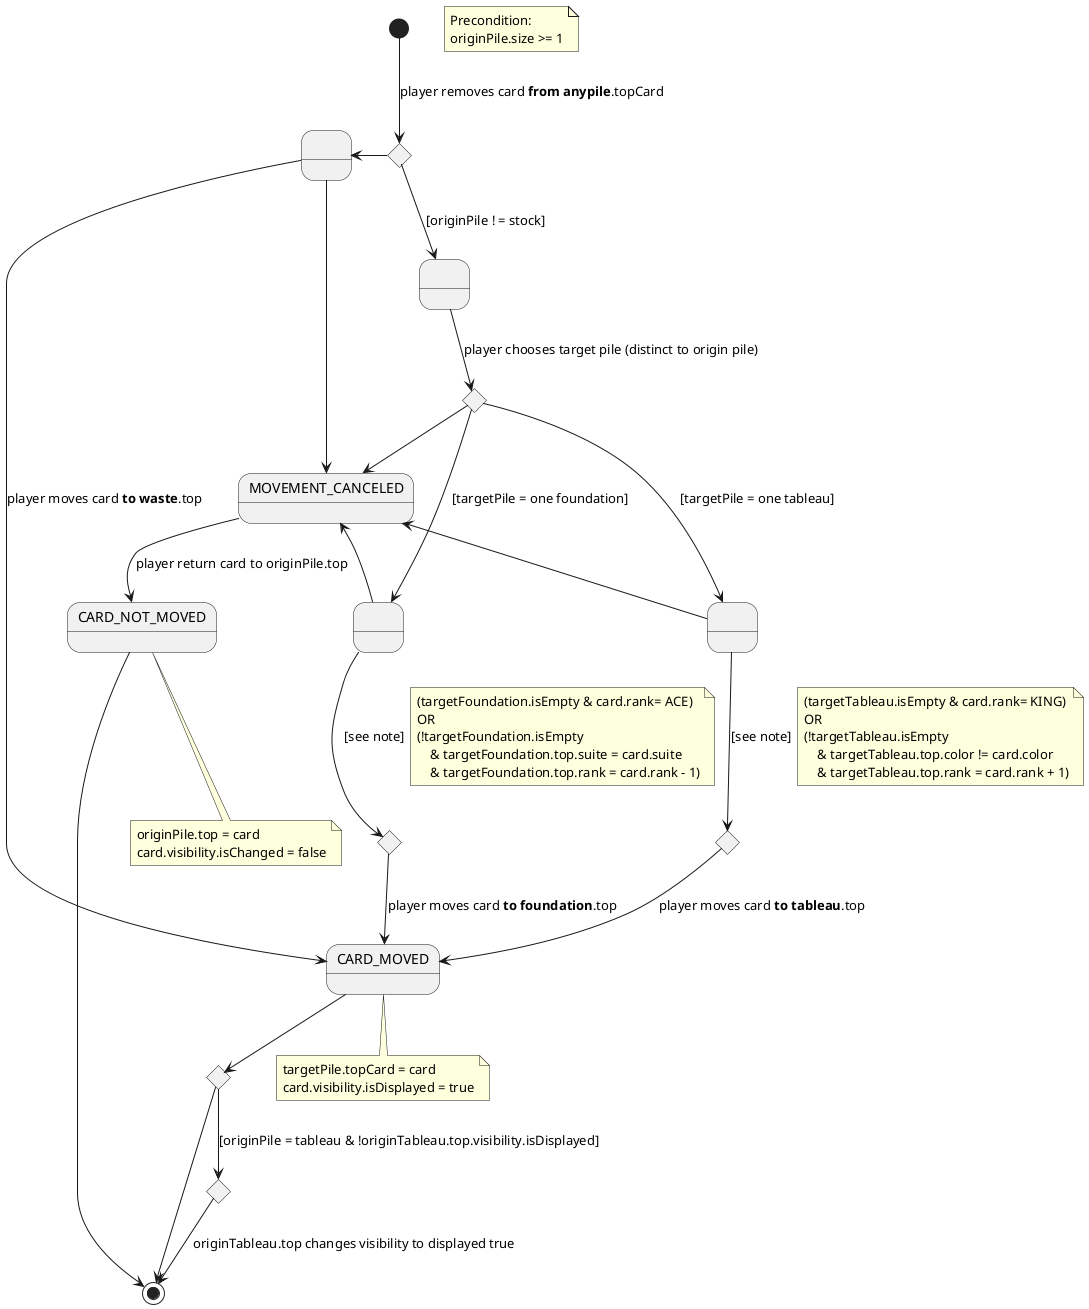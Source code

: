 @startuml

state TOP_CARD_SELECTED <<choice>>
state " " as STOCK_TOP_CARD_REMOVED
state CARD_MOVED
note bottom
targetPile.topCard = card
card.visibility.isDisplayed = true
end note
state CARD_NOT_MOVED
note bottom
originPile.top = card
card.visibility.isChanged = false
end note
state " " as OTHER_TOP_CARD_REMOVED
state targetPileChoice <<choice>>
state " " as TO_FOUNDATION
state TO_FOUNDATION_IS_VALID <<choice>>
state " " as TO_TABLEAU
state TO_TABLEAU_IS_VALID <<choice>>
state hiddenCardEvaluation <<choice>>
state displayCardTriggered <<choice>>

[*] --> TOP_CARD_SELECTED : player removes card <b>from anypile</b>.topCard
TOP_CARD_SELECTED -left-> STOCK_TOP_CARD_REMOVED
STOCK_TOP_CARD_REMOVED --> MOVEMENT_CANCELED
MOVEMENT_CANCELED --> CARD_NOT_MOVED : player return card to originPile.top
CARD_NOT_MOVED --> [*]
STOCK_TOP_CARD_REMOVED --> CARD_MOVED : player moves card <b>to waste</b>.top

TOP_CARD_SELECTED --> OTHER_TOP_CARD_REMOVED : [originPile ! = stock]

OTHER_TOP_CARD_REMOVED --> targetPileChoice : player chooses target pile (distinct to origin pile)
targetPileChoice --> TO_FOUNDATION : [targetPile = one foundation]
targetPileChoice --> TO_TABLEAU : [targetPile = one tableau]
targetPileChoice --> MOVEMENT_CANCELED

TO_FOUNDATION --> TO_FOUNDATION_IS_VALID : [see note]
note right on link
(targetFoundation.isEmpty & card.rank= ACE)
OR
(!targetFoundation.isEmpty
    & targetFoundation.top.suite = card.suite
    & targetFoundation.top.rank = card.rank - 1)
end note
TO_FOUNDATION -up-> MOVEMENT_CANCELED
TO_FOUNDATION_IS_VALID --> CARD_MOVED : player moves card <b>to foundation</b>.top

TO_TABLEAU --> TO_TABLEAU_IS_VALID : [see note]
note right on link
(targetTableau.isEmpty & card.rank= KING)
OR
(!targetTableau.isEmpty
    & targetTableau.top.color != card.color
    & targetTableau.top.rank = card.rank + 1)
end note
TO_TABLEAU -up-> MOVEMENT_CANCELED
TO_TABLEAU_IS_VALID --> CARD_MOVED : player moves card <b>to tableau</b>.top


CARD_MOVED --> hiddenCardEvaluation
hiddenCardEvaluation --> [*]
hiddenCardEvaluation --> displayCardTriggered : [originPile = tableau & !originTableau.top.visibility.isDisplayed]
displayCardTriggered --> [*] : originTableau.top changes visibility to displayed true



note as Precondition
Precondition:
originPile.size >= 1
end note
@enduml